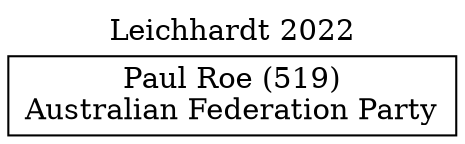 // House preference flow
digraph "Paul Roe (519)_Leichhardt_2022" {
	graph [label="Leichhardt 2022" labelloc=t mclimit=2]
	node [shape=box]
	"Paul Roe (519)" [label="Paul Roe (519)
Australian Federation Party"]
}
